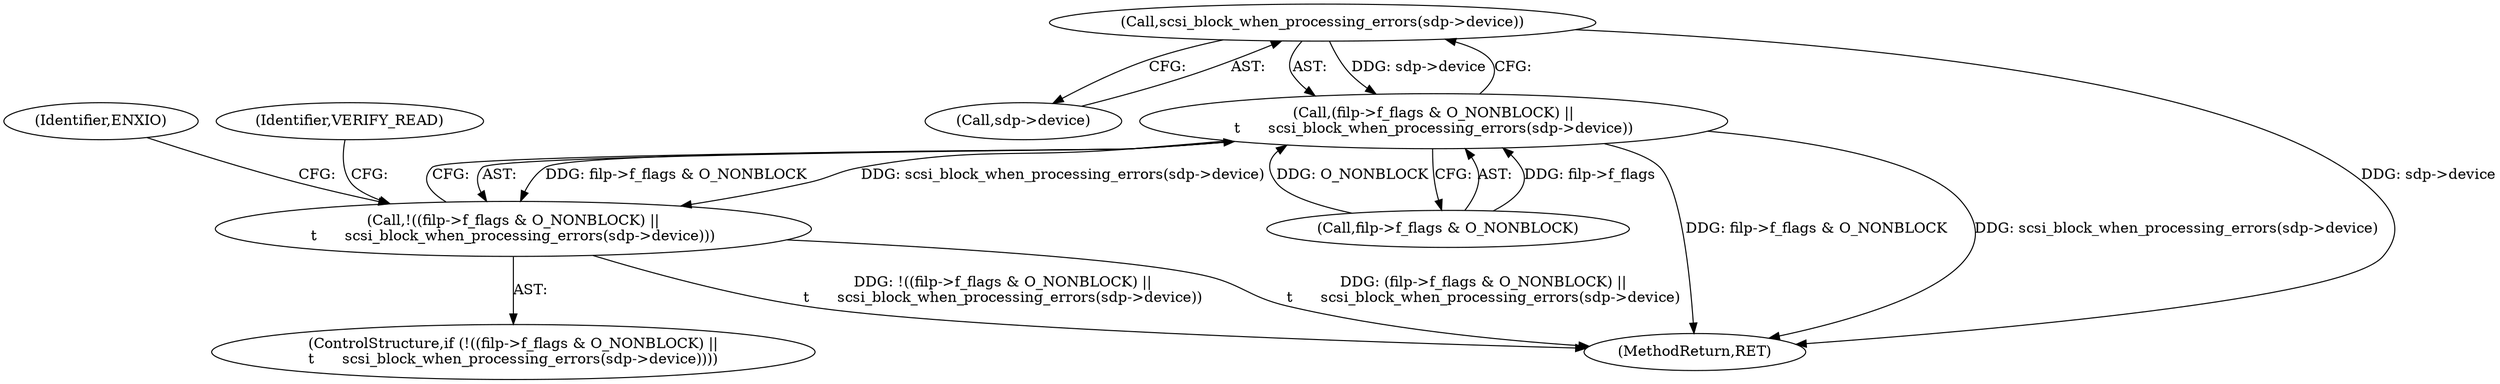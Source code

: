 digraph "0_linux_128394eff343fc6d2f32172f03e24829539c5835_0@pointer" {
"1000181" [label="(Call,scsi_block_when_processing_errors(sdp->device))"];
"1000175" [label="(Call,(filp->f_flags & O_NONBLOCK) ||\n\t      scsi_block_when_processing_errors(sdp->device))"];
"1000174" [label="(Call,!((filp->f_flags & O_NONBLOCK) ||\n\t      scsi_block_when_processing_errors(sdp->device)))"];
"1000176" [label="(Call,filp->f_flags & O_NONBLOCK)"];
"1000507" [label="(MethodReturn,RET)"];
"1000174" [label="(Call,!((filp->f_flags & O_NONBLOCK) ||\n\t      scsi_block_when_processing_errors(sdp->device)))"];
"1000191" [label="(Identifier,VERIFY_READ)"];
"1000175" [label="(Call,(filp->f_flags & O_NONBLOCK) ||\n\t      scsi_block_when_processing_errors(sdp->device))"];
"1000182" [label="(Call,sdp->device)"];
"1000187" [label="(Identifier,ENXIO)"];
"1000173" [label="(ControlStructure,if (!((filp->f_flags & O_NONBLOCK) ||\n\t      scsi_block_when_processing_errors(sdp->device))))"];
"1000181" [label="(Call,scsi_block_when_processing_errors(sdp->device))"];
"1000181" -> "1000175"  [label="AST: "];
"1000181" -> "1000182"  [label="CFG: "];
"1000182" -> "1000181"  [label="AST: "];
"1000175" -> "1000181"  [label="CFG: "];
"1000181" -> "1000507"  [label="DDG: sdp->device"];
"1000181" -> "1000175"  [label="DDG: sdp->device"];
"1000175" -> "1000174"  [label="AST: "];
"1000175" -> "1000176"  [label="CFG: "];
"1000176" -> "1000175"  [label="AST: "];
"1000174" -> "1000175"  [label="CFG: "];
"1000175" -> "1000507"  [label="DDG: scsi_block_when_processing_errors(sdp->device)"];
"1000175" -> "1000507"  [label="DDG: filp->f_flags & O_NONBLOCK"];
"1000175" -> "1000174"  [label="DDG: filp->f_flags & O_NONBLOCK"];
"1000175" -> "1000174"  [label="DDG: scsi_block_when_processing_errors(sdp->device)"];
"1000176" -> "1000175"  [label="DDG: filp->f_flags"];
"1000176" -> "1000175"  [label="DDG: O_NONBLOCK"];
"1000174" -> "1000173"  [label="AST: "];
"1000187" -> "1000174"  [label="CFG: "];
"1000191" -> "1000174"  [label="CFG: "];
"1000174" -> "1000507"  [label="DDG: !((filp->f_flags & O_NONBLOCK) ||\n\t      scsi_block_when_processing_errors(sdp->device))"];
"1000174" -> "1000507"  [label="DDG: (filp->f_flags & O_NONBLOCK) ||\n\t      scsi_block_when_processing_errors(sdp->device)"];
}
